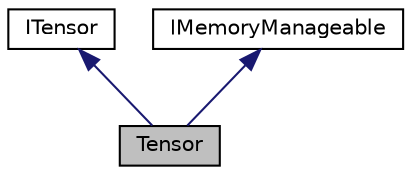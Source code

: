 digraph "Tensor"
{
 // LATEX_PDF_SIZE
  edge [fontname="Helvetica",fontsize="10",labelfontname="Helvetica",labelfontsize="10"];
  node [fontname="Helvetica",fontsize="10",shape=record];
  Node1 [label="Tensor",height=0.2,width=0.4,color="black", fillcolor="grey75", style="filled", fontcolor="black",tooltip="Basic implementation of the tensor interface."];
  Node2 -> Node1 [dir="back",color="midnightblue",fontsize="10",style="solid",fontname="Helvetica"];
  Node2 [label="ITensor",height=0.2,width=0.4,color="black", fillcolor="white", style="filled",URL="$classarm__compute_1_1_i_tensor.xhtml",tooltip="Interface for CPU tensor."];
  Node3 -> Node1 [dir="back",color="midnightblue",fontsize="10",style="solid",fontname="Helvetica"];
  Node3 [label="IMemoryManageable",height=0.2,width=0.4,color="black", fillcolor="white", style="filled",URL="$classarm__compute_1_1_i_memory_manageable.xhtml",tooltip="Interface of an object than can be memory managed."];
}
